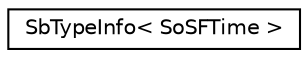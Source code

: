 digraph "Graphical Class Hierarchy"
{
 // LATEX_PDF_SIZE
  edge [fontname="Helvetica",fontsize="10",labelfontname="Helvetica",labelfontsize="10"];
  node [fontname="Helvetica",fontsize="10",shape=record];
  rankdir="LR";
  Node0 [label="SbTypeInfo\< SoSFTime \>",height=0.2,width=0.4,color="black", fillcolor="white", style="filled",URL="$structSbTypeInfo_3_01SoSFTime_01_4.html",tooltip=" "];
}
